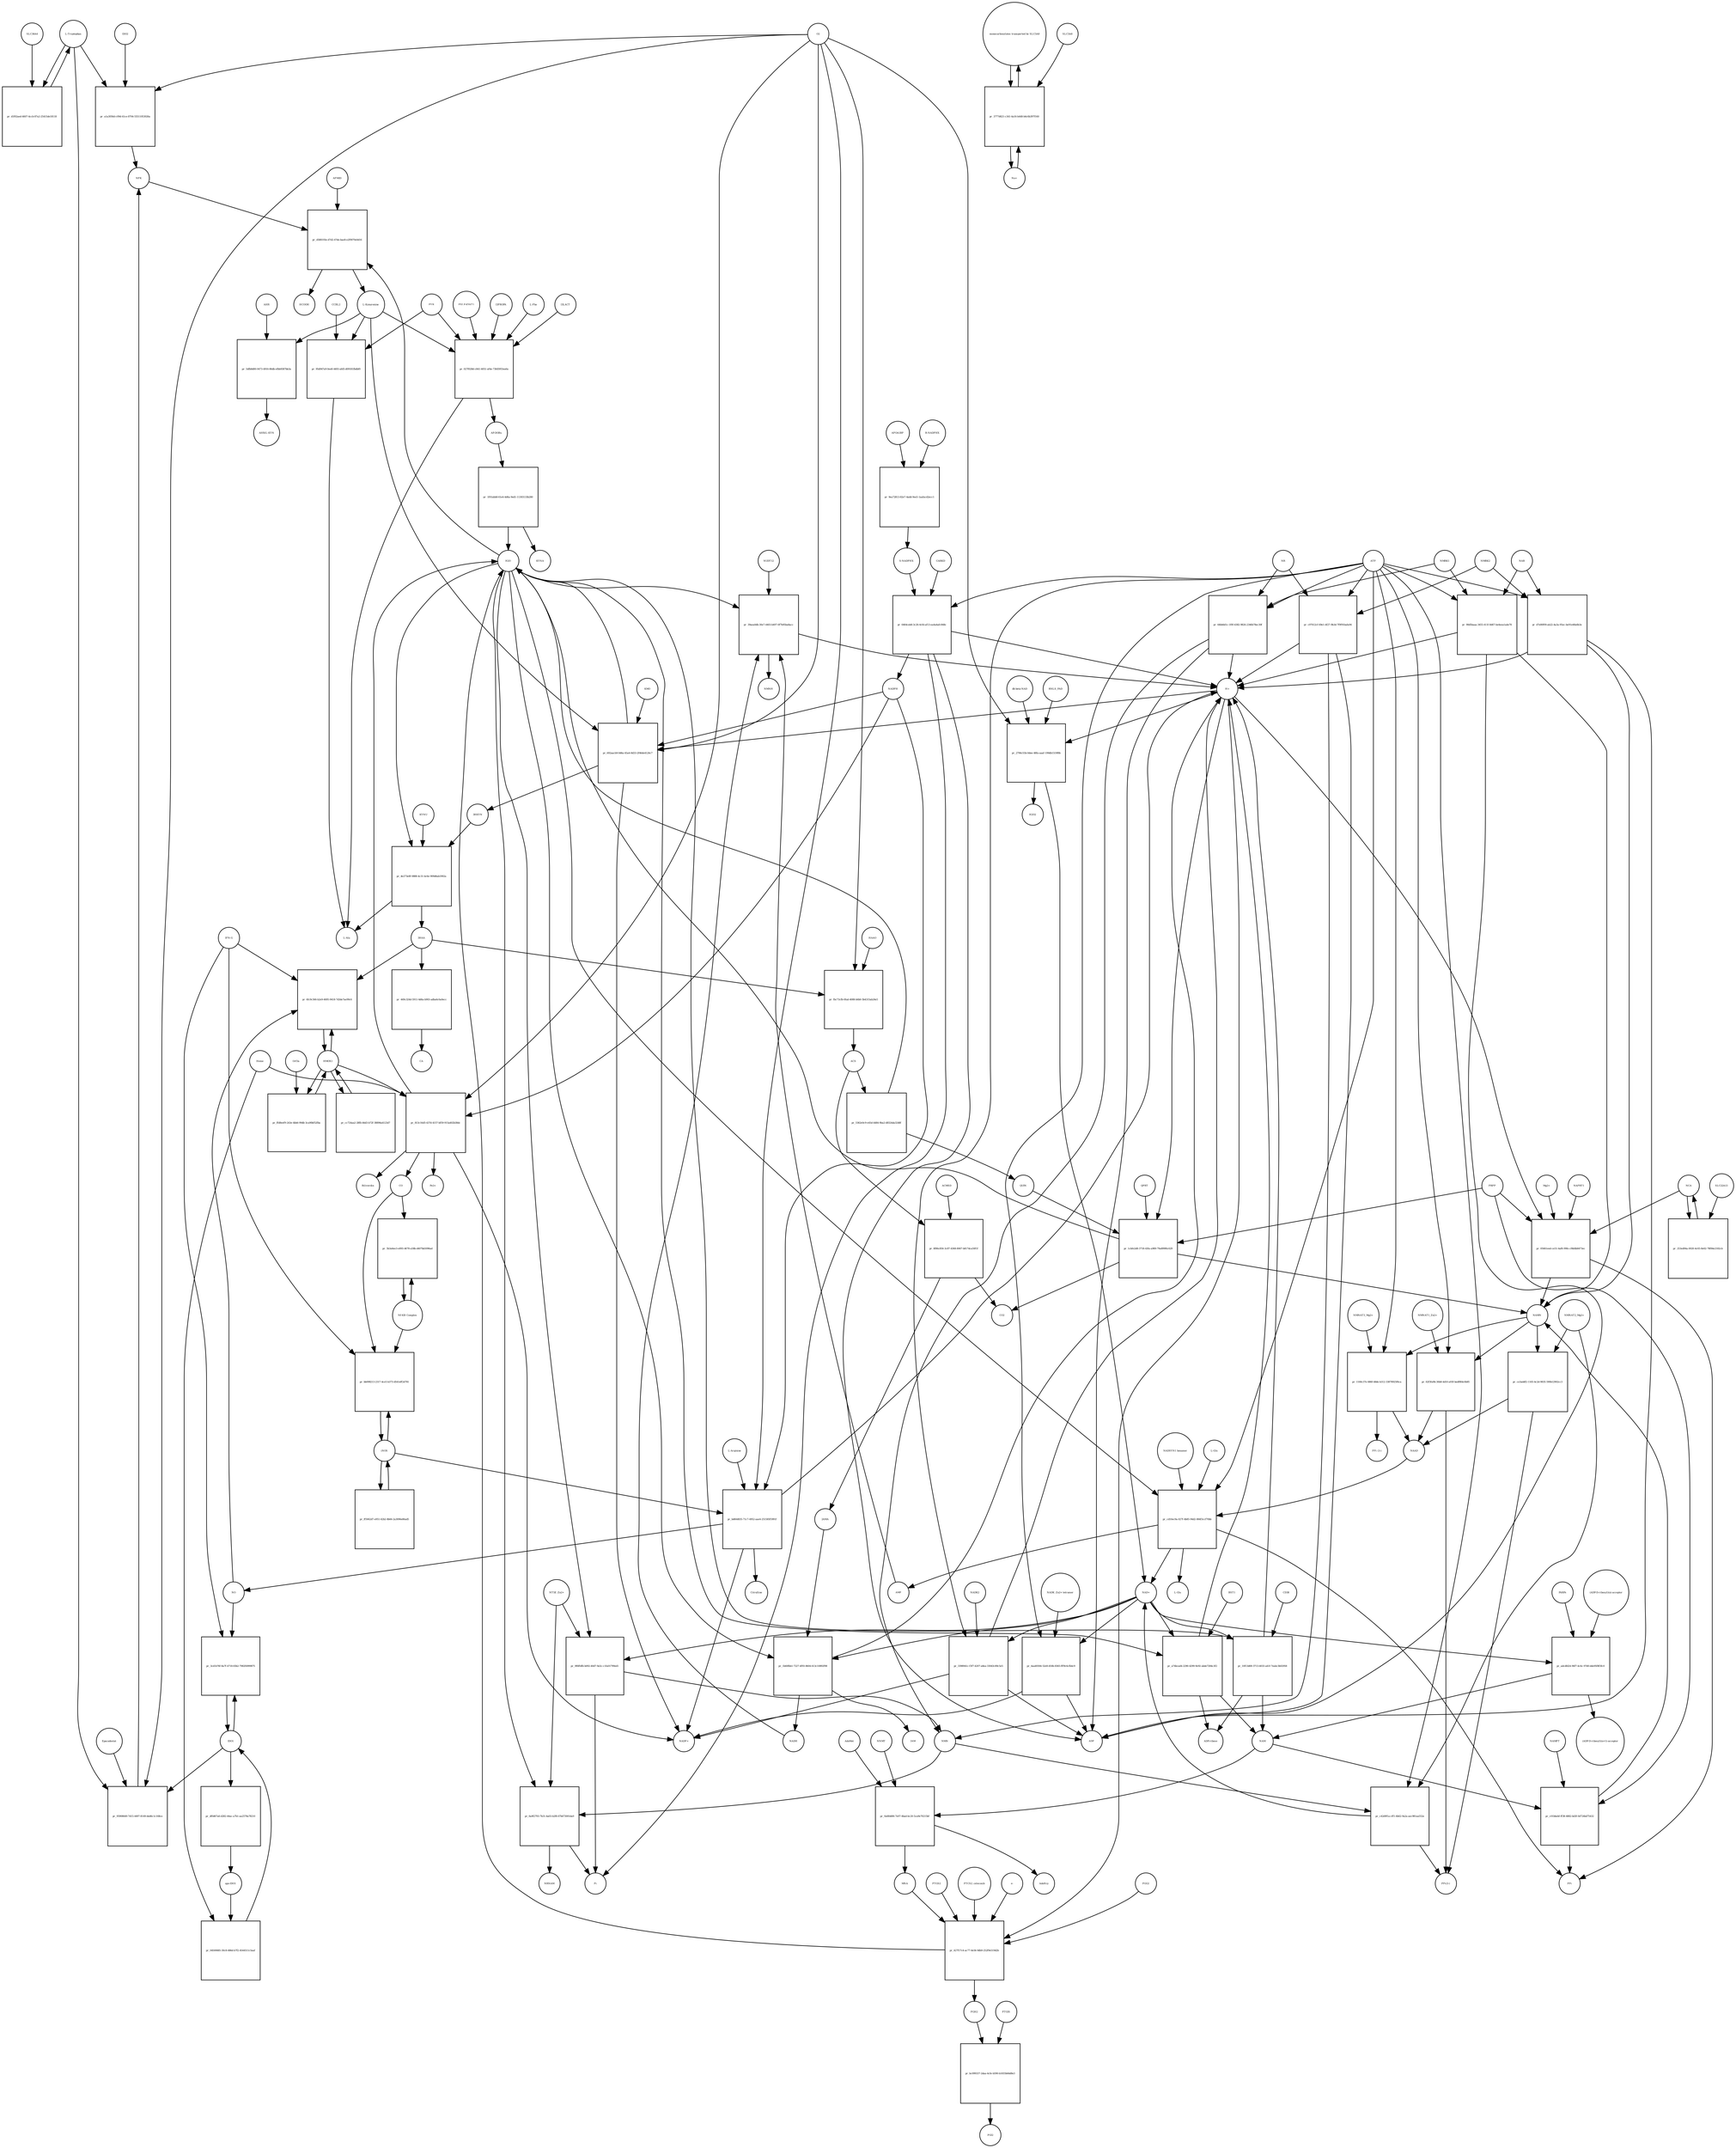 strict digraph  {
"L-Tryptophan" [annotation="urn_miriam_obo.chebi_CHEBI%3A57912", bipartite=0, cls="simple chemical", fontsize=4, label="L-Tryptophan", shape=circle];
"pr_d1f02aed-4607-4ccb-87a2-25415de18118" [annotation="", bipartite=1, cls=process, fontsize=4, label="pr_d1f02aed-4607-4ccb-87a2-25415de18118", shape=square];
SLC36A4 [annotation=urn_miriam_uniprot_Q6YBV0, bipartite=0, cls=macromolecule, fontsize=4, label=SLC36A4, shape=circle];
"pr_a1a3056d-c09d-41ce-8704-55511053026a" [annotation="", bipartite=1, cls=process, fontsize=4, label="pr_a1a3056d-c09d-41ce-8704-55511053026a", shape=square];
NFK [annotation="urn_miriam_obo.chebi_CHEBI%3A18377", bipartite=0, cls="simple chemical", fontsize=4, label=NFK, shape=circle];
IDO2 [annotation=urn_miriam_uniprot_Q6ZQW0, bipartite=0, cls=macromolecule, fontsize=4, label=IDO2, shape=circle];
O2 [annotation="urn_miriam_obo.chebi_CHEBI%3A15379", bipartite=0, cls="simple chemical", fontsize=4, label=O2, shape=circle];
"pr_95908649-7d15-4497-8149-ded6c1c168ce" [annotation="", bipartite=1, cls=process, fontsize=4, label="pr_95908649-7d15-4497-8149-ded6c1c168ce", shape=square];
IDO1 [annotation=urn_miriam_uniprot_P14902, bipartite=0, cls=complex, fontsize=4, label=IDO1, shape=circle];
Epacadostat [annotation="", bipartite=0, cls="simple chemical", fontsize=4, label=Epacadostat, shape=circle];
"pr_d588193e-d7d2-47de-bae8-e2f9070e0d16" [annotation="", bipartite=1, cls=process, fontsize=4, label="pr_d588193e-d7d2-47de-bae8-e2f9070e0d16", shape=square];
"L-Kynurenine" [annotation="urn_miriam_obo.chebi_CHEBI%3A16946", bipartite=0, cls="simple chemical", fontsize=4, label="L-Kynurenine", shape=circle];
AFMID [annotation=urn_miriam_uniprot_Q63HM1, bipartite=0, cls=macromolecule, fontsize=4, label=AFMID, shape=circle];
H2O [annotation="urn_miriam_obo.chebi_CHEBI%3A15377", bipartite=0, cls="simple chemical", fontsize=4, label=H2O, shape=circle];
HCOOH [annotation="urn_miriam_obo.chebi_CHEBI%3A30751", bipartite=0, cls="simple chemical", fontsize=4, label=HCOOH, shape=circle];
"pr_027f028d-c841-4051-af4e-73fd5955ea6a" [annotation="", bipartite=1, cls=process, fontsize=4, label="pr_027f028d-c841-4051-af4e-73fd5955ea6a", shape=square];
"AP-DOBu" [annotation="urn_miriam_obo.chebi_CHEBI%3A17442", bipartite=0, cls="simple chemical", fontsize=4, label="AP-DOBu", shape=circle];
"PXLP-KYAT1" [annotation="urn_miriam_uniprot_Q16773|urn_miriam_obo.chebi_CHEBI%3A18405", bipartite=0, cls="complex multimer", fontsize=4, label="PXLP-KYAT1", shape=circle];
I3PROPA [annotation="urn_miriam_obo.chebi_CHEBI%3A43580", bipartite=0, cls=macromolecule, fontsize=4, label=I3PROPA, shape=circle];
"L-Phe" [annotation="urn_miriam_obo.chebi_CHEBI%3A58095", bipartite=0, cls="simple chemical", fontsize=4, label="L-Phe", shape=circle];
I3LACT [annotation="urn_miriam_obo.chebi_CHEBI%3A55528", bipartite=0, cls=macromolecule, fontsize=4, label=I3LACT, shape=circle];
PYR [annotation="urn_miriam_obo.chebi_CHEBI%3A15361", bipartite=0, cls="simple chemical", fontsize=4, label=PYR, shape=circle];
"L-Ala" [annotation="urn_miriam_obo.chebi_CHEBI%3A57972", bipartite=0, cls="simple chemical", fontsize=4, label="L-Ala", shape=circle];
"pr_95d947a9-0ee8-4493-afd5-d09181fbdbf0" [annotation="", bipartite=1, cls=process, fontsize=4, label="pr_95d947a9-0ee8-4493-afd5-d09181fbdbf0", shape=square];
CCBL2 [annotation=urn_miriam_uniprot_Q6YP21, bipartite=0, cls="macromolecule multimer", fontsize=4, label=CCBL2, shape=circle];
"pr_1f01abb8-61e4-4d6a-9ed1-11303133b280" [annotation="", bipartite=1, cls=process, fontsize=4, label="pr_1f01abb8-61e4-4d6a-9ed1-11303133b280", shape=square];
KYNA [annotation="urn_miriam_obo.chebi_CHEBI%3A18344", bipartite=0, cls="simple chemical", fontsize=4, label=KYNA, shape=circle];
"pr_692aacb9-0d6a-45a4-8d33-2f46de4126c7" [annotation="", bipartite=1, cls=process, fontsize=4, label="pr_692aacb9-0d6a-45a4-8d33-2f46de4126c7", shape=square];
"3HKYN" [annotation="urn_miriam_obo.chebi_CHEBI%3A17380", bipartite=0, cls="simple chemical", fontsize=4, label="3HKYN", shape=circle];
KMO [annotation=urn_miriam_uniprot_O15229, bipartite=0, cls=macromolecule, fontsize=4, label=KMO, shape=circle];
NADPH [annotation="urn_miriam_obo.chebi_CHEBI%3A16474", bipartite=0, cls="simple chemical", fontsize=4, label=NADPH, shape=circle];
"H+" [annotation="urn_miriam_obo.chebi_CHEBI%3A15378", bipartite=0, cls="simple chemical", fontsize=4, label="H+", shape=circle];
"NADP+" [annotation="urn_miriam_obo.chebi_CHEBI%3A18009", bipartite=0, cls="simple chemical", fontsize=4, label="NADP+", shape=circle];
"pr_4e273e8f-0888-4c31-bc6e-909d6ab1902a" [annotation="", bipartite=1, cls=process, fontsize=4, label="pr_4e273e8f-0888-4c31-bc6e-909d6ab1902a", shape=square];
"3HAA" [annotation="urn_miriam_obo.chebi_CHEBI%3A15793", bipartite=0, cls="simple chemical", fontsize=4, label="3HAA", shape=circle];
KYNU [annotation=urn_miriam_uniprot_Q16719, bipartite=0, cls="macromolecule multimer", fontsize=4, label=KYNU, shape=circle];
"pr_fbc73cfb-0fad-4088-b6b0-5b4315ab24e5" [annotation="", bipartite=1, cls=process, fontsize=4, label="pr_fbc73cfb-0fad-4088-b6b0-5b4315ab24e5", shape=square];
ACS [annotation="urn_miriam_obo.chebi_CHEBI%3A29044", bipartite=0, cls="simple chemical", fontsize=4, label=ACS, shape=circle];
HAAO [annotation=urn_miriam_uniprot_P46952, bipartite=0, cls=macromolecule, fontsize=4, label=HAAO, shape=circle];
"pr_8f86c856-3c87-4368-8067-b817dca50f1f" [annotation="", bipartite=1, cls=process, fontsize=4, label="pr_8f86c856-3c87-4368-8067-b817dca50f1f", shape=square];
"2AMA" [annotation="urn_miriam_obo.chebi_CHEBI%3A15745", bipartite=0, cls="simple chemical", fontsize=4, label="2AMA", shape=circle];
ACMSD [annotation=urn_miriam_uniprot_Q8TDX5, bipartite=0, cls="macromolecule multimer", fontsize=4, label=ACMSD, shape=circle];
CO2 [annotation="urn_miriam_obo.chebi_CHEBI%3A16526", bipartite=0, cls="simple chemical", fontsize=4, label=CO2, shape=circle];
"pr_1b60fbb1-7227-4f93-8604-613c10892f98" [annotation="", bipartite=1, cls=process, fontsize=4, label="pr_1b60fbb1-7227-4f93-8604-613c10892f98", shape=square];
"2AM" [annotation="urn_miriam_obo.chebi_CHEBI%3A16886", bipartite=0, cls="simple chemical", fontsize=4, label="2AM", shape=circle];
"NAD+" [annotation="urn_miriam_obo.chebi_CHEBI%3A57540", bipartite=0, cls="simple chemical", fontsize=4, label="NAD+", shape=circle];
NADH [annotation="urn_miriam_obo.chebi_CHEBI%3A57945", bipartite=0, cls="simple chemical", fontsize=4, label=NADH, shape=circle];
"pr_5362e0c9-e45d-4484-9ba2-d8324da3248f" [annotation="", bipartite=1, cls=process, fontsize=4, label="pr_5362e0c9-e45d-4484-9ba2-d8324da3248f", shape=square];
QUIN [annotation="urn_miriam_obo.chebi_CHEBI%3A16675", bipartite=0, cls="simple chemical", fontsize=4, label=QUIN, shape=circle];
"pr_5dfb8d00-0473-4916-86db-efbb9387bb3a" [annotation="", bipartite=1, cls=process, fontsize=4, label="pr_5dfb8d00-0473-4916-86db-efbb9387bb3a", shape=square];
AHR [annotation=urn_miriam_uniprot_P35869, bipartite=0, cls=macromolecule, fontsize=4, label=AHR, shape=circle];
"AHR/L-KYN" [annotation="", bipartite=0, cls=complex, fontsize=4, label="AHR/L-KYN", shape=circle];
"pr_3cd1b76f-8a7f-4718-83b2-7982f4999875" [annotation="", bipartite=1, cls=process, fontsize=4, label="pr_3cd1b76f-8a7f-4718-83b2-7982f4999875", shape=square];
NO [annotation="urn_miriam_obo.chebi_CHEBI%3A16480", bipartite=0, cls="simple chemical", fontsize=4, label=NO, shape=circle];
"IFN-G" [annotation=urn_miriam_uniprot_Q14609, bipartite=0, cls=macromolecule, fontsize=4, label="IFN-G", shape=circle];
iNOS [annotation=urn_miriam_uniprot_P35228, bipartite=0, cls=macromolecule, fontsize=4, label=iNOS, shape=circle];
"pr_bb098213-2317-4ce5-b373-d541eff2d781" [annotation="", bipartite=1, cls=process, fontsize=4, label="pr_bb098213-2317-4ce5-b373-d541eff2d781", shape=square];
"Nf-KB Complex" [annotation="urn_miriam_uniprot_P19838|urn_miriam_uniprot_Q04206|urn_miriam_uniprot_Q00653", bipartite=0, cls=complex, fontsize=4, label="Nf-KB Complex", shape=circle];
CO [annotation="urn_miriam_obo.chebi_CHEBI%3A17245", bipartite=0, cls="simple chemical", fontsize=4, label=CO, shape=circle];
"L-Arginine" [annotation="urn_miriam_obo.chebi_CHEBI%3A16467", bipartite=0, cls="simple chemical", fontsize=4, label="L-Arginine", shape=circle];
"pr_bd60d835-71c7-4952-aae4-251585f5991f" [annotation="", bipartite=1, cls=process, fontsize=4, label="pr_bd60d835-71c7-4952-aae4-251585f5991f", shape=square];
Citrulline [annotation="urn_miriam_obo.chebi_CHEBI%3A16349", bipartite=0, cls="simple chemical", fontsize=4, label=Citrulline, shape=circle];
"pr_ff5062d7-e951-42b2-8b66-2a3096e86ad5" [annotation="", bipartite=1, cls=process, fontsize=4, label="pr_ff5062d7-e951-42b2-8b66-2a3096e86ad5", shape=square];
"pr_df0d67a6-d282-44ac-a7b1-aa2578a78210" [annotation="", bipartite=1, cls=process, fontsize=4, label="pr_df0d67a6-d282-44ac-a7b1-aa2578a78210", shape=square];
"apo-IDO1" [annotation=urn_miriam_uniprot_P14902, bipartite=0, cls=macromolecule, fontsize=4, label="apo-IDO1", shape=circle];
"R-NADPHX" [annotation="urn_miriam_obo.chebi_CHEBI%3A64085", bipartite=0, cls="simple chemical", fontsize=4, label="R-NADPHX", shape=circle];
"pr_9ea72813-82e7-4add-9ee5-1aafacd2ecc1" [annotation="", bipartite=1, cls=process, fontsize=4, label="pr_9ea72813-82e7-4add-9ee5-1aafacd2ecc1", shape=square];
"S-NADPHX" [annotation="urn_miriam_obo.chebi_CHEBI%3A64084", bipartite=0, cls="simple chemical", fontsize=4, label="S-NADPHX", shape=circle];
APOA1BP [annotation=urn_miriam_uniprot_O95544, bipartite=0, cls="macromolecule multimer", fontsize=4, label=APOA1BP, shape=circle];
"pr_6464ceb8-3c26-4cfd-af13-ea4a4afc848c" [annotation="", bipartite=1, cls=process, fontsize=4, label="pr_6464ceb8-3c26-4cfd-af13-ea4a4afc848c", shape=square];
CARKD [annotation=urn_miriam_uniprot_Q8IW45, bipartite=0, cls=macromolecule, fontsize=4, label=CARKD, shape=circle];
ATP [annotation="urn_miriam_obo.chebi_CHEBI%3A30616", bipartite=0, cls="simple chemical", fontsize=4, label=ATP, shape=circle];
ADP [annotation="urn_miriam_obo.chebi_CHEBI%3A456216", bipartite=0, cls="simple chemical", fontsize=4, label=ADP, shape=circle];
Pi [annotation="urn_miriam_obo.chebi_CHEBI%3A18367", bipartite=0, cls="simple chemical", fontsize=4, label=Pi, shape=circle];
"pr_3398941c-f3f7-4207-a8ea-33043c89c5e5" [annotation="", bipartite=1, cls=process, fontsize=4, label="pr_3398941c-f3f7-4207-a8ea-33043c89c5e5", shape=square];
NADK2 [annotation=urn_miriam_uniprot_Q4G0N4, bipartite=0, cls="macromolecule multimer", fontsize=4, label=NADK2, shape=circle];
NAMN [annotation="urn_miriam_obo.chebi_CHEBI%3A15763", bipartite=0, cls="simple chemical", fontsize=4, label=NAMN, shape=circle];
"pr_1160c37e-686f-48de-b312-33878925f6ca" [annotation="", bipartite=1, cls=process, fontsize=4, label="pr_1160c37e-686f-48de-b312-33878925f6ca", shape=square];
NAAD [annotation="urn_miriam_obo.chebi_CHEBI%3A18304", bipartite=0, cls="simple chemical", fontsize=4, label=NAAD, shape=circle];
"NMNAT3_Mg2+" [annotation="urn_miriam_uniprot_Q96T66|urn_miriam_obo.chebi_CHEBI%3A18420", bipartite=0, cls="complex multimer", fontsize=4, label="NMNAT3_Mg2+", shape=circle];
"PPi (3-)" [annotation="urn_miriam_obo.chebi_CHEBI%3A33019", bipartite=0, cls="simple chemical", fontsize=4, label="PPi (3-)", shape=circle];
"pr_ce3addf2-1165-4c2d-9835-590b12902cc3" [annotation="", bipartite=1, cls=process, fontsize=4, label="pr_ce3addf2-1165-4c2d-9835-590b12902cc3", shape=square];
"NMNAT2_Mg2+" [annotation="urn_miriam_uniprot_Q9BZQ4|urn_miriam_obo.chebi_CHEBI%3A18420", bipartite=0, cls=complex, fontsize=4, label="NMNAT2_Mg2+", shape=circle];
"PPi(3-)" [annotation="urn_miriam_obo.chebi_CHEBI%3A33019", bipartite=0, cls="simple chemical", fontsize=4, label="PPi(3-)", shape=circle];
NAR [annotation="urn_miriam_obo.chebi_CHEBI%3A58527", bipartite=0, cls="simple chemical", fontsize=4, label=NAR, shape=circle];
"pr_98d5baaa-3455-411f-8d67-be4eea1ade78" [annotation="", bipartite=1, cls=process, fontsize=4, label="pr_98d5baaa-3455-411f-8d67-be4eea1ade78", shape=square];
NMRK1 [annotation=urn_miriam_uniprot_Q9NWW6, bipartite=0, cls=macromolecule, fontsize=4, label=NMRK1, shape=circle];
"pr_d7e80f09-ab22-4a3a-95ec-be91e48a6b3e" [annotation="", bipartite=1, cls=process, fontsize=4, label="pr_d7e80f09-ab22-4a3a-95ec-be91e48a6b3e", shape=square];
NMRK2 [annotation=urn_miriam_uniprot_Q9NPI5, bipartite=0, cls=macromolecule, fontsize=4, label=NMRK2, shape=circle];
"pr_cd10ec9a-027f-4b85-94d2-084f3ccf70bb" [annotation="", bipartite=1, cls=process, fontsize=4, label="pr_cd10ec9a-027f-4b85-94d2-084f3ccf70bb", shape=square];
"NADSYN1 hexamer" [annotation=urn_miriam_uniprot_Q6IA69, bipartite=0, cls="macromolecule multimer", fontsize=4, label="NADSYN1 hexamer", shape=circle];
"L-Gln" [annotation="urn_miriam_obo.chebi_CHEBI%3A58359", bipartite=0, cls="simple chemical", fontsize=4, label="L-Gln", shape=circle];
"L-Glu" [annotation="urn_miriam_obo.chebi_CHEBI%3A29985", bipartite=0, cls="simple chemical", fontsize=4, label="L-Glu", shape=circle];
AMP [annotation="urn_miriam_obo.chebi_CHEBI%3A16027", bipartite=0, cls="simple chemical", fontsize=4, label=AMP, shape=circle];
PPi [annotation="urn_miriam_obo.chebi_CHEBI%3A29888", bipartite=0, cls="simple chemical", fontsize=4, label=PPi, shape=circle];
NMN [annotation="urn_miriam_obo.chebi_CHEBI%3A14649", bipartite=0, cls="simple chemical", fontsize=4, label=NMN, shape=circle];
"pr_c42d9f1a-cff1-4b62-9a2a-aec981aa552e" [annotation="", bipartite=1, cls=process, fontsize=4, label="pr_c42d9f1a-cff1-4b62-9a2a-aec981aa552e", shape=square];
NR [annotation="urn_miriam_obo.chebi_CHEBI%3A15927", bipartite=0, cls="simple chemical", fontsize=4, label=NR, shape=circle];
"pr_64bb6d1c-1f0f-4382-9826-2346b78ec30f" [annotation="", bipartite=1, cls=process, fontsize=4, label="pr_64bb6d1c-1f0f-4382-9826-2346b78ec30f", shape=square];
"pr_c97612cf-69e1-4f27-9b3d-7f9f91bafa94" [annotation="", bipartite=1, cls=process, fontsize=4, label="pr_c97612cf-69e1-4f27-9b3d-7f9f91bafa94", shape=square];
NCA [annotation="urn_miriam_obo.chebi_CHEBI%3A32544", bipartite=0, cls="simple chemical", fontsize=4, label=NCA, shape=circle];
"pr_05661eed-ce51-4af6-99fe-c9bfdb8473ec" [annotation="", bipartite=1, cls=process, fontsize=4, label="pr_05661eed-ce51-4af6-99fe-c9bfdb8473ec", shape=square];
NAPRT1 [annotation=urn_miriam_uniprot_Q6XQN6, bipartite=0, cls="macromolecule multimer", fontsize=4, label=NAPRT1, shape=circle];
"Mg2+" [annotation="urn_miriam_obo.chebi_CHEBI%3A18420", bipartite=0, cls="simple chemical", fontsize=4, label="Mg2+", shape=circle];
PRPP [annotation="urn_miriam_obo.chebi_CHEBI%3A17111", bipartite=0, cls="simple chemical", fontsize=4, label=PRPP, shape=circle];
"pr_adcdfd24-96f7-4c6c-97d0-dde95f8f3fc0" [annotation="", bipartite=1, cls=process, fontsize=4, label="pr_adcdfd24-96f7-4c6c-97d0-dde95f8f3fc0", shape=square];
NAM [annotation="urn_miriam_obo.chebi_CHEBI%3A17154", bipartite=0, cls="simple chemical", fontsize=4, label=NAM, shape=circle];
PARPs [annotation="urn_miriam_uniprot_Q8N5Y8|urn_miriam_uniprot_Q53GL7|urn_miriam_uniprot_Q8IXQ6", bipartite=0, cls=macromolecule, fontsize=4, label=PARPs, shape=circle];
"(ADP-D-ribosyl)(n)-acceptor" [annotation="urn_miriam_obo.chebi_CHEBI%3A133202", bipartite=0, cls="simple chemical", fontsize=4, label="(ADP-D-ribosyl)(n)-acceptor", shape=circle];
"(ADP-D-ribosyl)(n+1)-acceptor" [annotation="urn_miriam_obo.chebi_CHEBI%3A133203", bipartite=0, cls="simple chemical", fontsize=4, label="(ADP-D-ribosyl)(n+1)-acceptor", shape=circle];
"pr_c01bbebf-ff38-4882-bd3f-0d724bd75432" [annotation="", bipartite=1, cls=process, fontsize=4, label="pr_c01bbebf-ff38-4882-bd3f-0d724bd75432", shape=square];
NAMPT [annotation=urn_miriam_uniprot_P43490, bipartite=0, cls=macromolecule, fontsize=4, label=NAMPT, shape=circle];
"pr_0a6fdd06-7e07-4bad-bc20-5ca9e70215bf" [annotation="", bipartite=1, cls=process, fontsize=4, label="pr_0a6fdd06-7e07-4bad-bc20-5ca9e70215bf", shape=square];
MNA [annotation="urn_miriam_obo.chebi_CHEBI%3A16797", bipartite=0, cls="simple chemical", fontsize=4, label=MNA, shape=circle];
NNMT [annotation=urn_miriam_uniprot_P40261, bipartite=0, cls=macromolecule, fontsize=4, label=NNMT, shape=circle];
AdoMet [annotation="urn_miriam_obo.chebi_CHEBI%3A15414", bipartite=0, cls="simple chemical", fontsize=4, label=AdoMet, shape=circle];
AdoHcy [annotation="urn_miriam_obo.chebi_CHEBI%3A16680", bipartite=0, cls="simple chemical", fontsize=4, label=AdoHcy, shape=circle];
"pr_1cbfe2d8-3718-43fa-a989-79a899f6c629" [annotation="", bipartite=1, cls=process, fontsize=4, label="pr_1cbfe2d8-3718-43fa-a989-79a899f6c629", shape=square];
QPRT [annotation=urn_miriam_uniprot_Q15274, bipartite=0, cls=macromolecule, fontsize=4, label=QPRT, shape=circle];
"pr_4aa49304-52e8-450b-8365-fff9c6cfb4c9" [annotation="", bipartite=1, cls=process, fontsize=4, label="pr_4aa49304-52e8-450b-8365-fff9c6cfb4c9", shape=square];
"NADK_Zn2+ tetramer" [annotation="urn_miriam_uniprot_O95544|urn_miriam_obo.chebi_CHEBI%3A29105", bipartite=0, cls="complex multimer", fontsize=4, label="NADK_Zn2+ tetramer", shape=circle];
"pr_a74bcad4-2290-4299-9e92-abde7284c3f2" [annotation="", bipartite=1, cls=process, fontsize=4, label="pr_a74bcad4-2290-4299-9e92-abde7284c3f2", shape=square];
"ADP-ribose" [annotation="urn_miriam_obo.chebi_CHEBI%3A57967", bipartite=0, cls="simple chemical", fontsize=4, label="ADP-ribose", shape=circle];
BST1 [annotation=urn_miriam_uniprot_Q10588, bipartite=0, cls="macromolecule multimer", fontsize=4, label=BST1, shape=circle];
"pr_10f13d69-3713-4033-a41f-7eabc3b02958" [annotation="", bipartite=1, cls=process, fontsize=4, label="pr_10f13d69-3713-4033-a41f-7eabc3b02958", shape=square];
CD38 [annotation=urn_miriam_uniprot_P28907, bipartite=0, cls=macromolecule, fontsize=4, label=CD38, shape=circle];
"dh-beta-NAD" [annotation="urn_miriam_obo.chebi_CHEBI%3A90171|urn_miriam_obo.chebi_CHEBI%3A90174", bipartite=0, cls="simple chemical", fontsize=4, label="dh-beta-NAD", shape=circle];
"pr_2796c55b-0dee-48fa-aaaf-199db1519f8b" [annotation="", bipartite=1, cls=process, fontsize=4, label="pr_2796c55b-0dee-48fa-aaaf-199db1519f8b", shape=square];
H2O2 [annotation="urn_miriam_obo.chebi_CHEBI%3A16240", bipartite=0, cls="simple chemical", fontsize=4, label=H2O2, shape=circle];
RNLS_FAD [annotation="urn_miriam_uniprot_Q5VYX0|urn_miriam_obo.chebi_CHEBI%3A16238", bipartite=0, cls=complex, fontsize=4, label=RNLS_FAD, shape=circle];
"pr_9f6ffdfb-b092-40d7-9a5c-c1fa01799ed1" [annotation="", bipartite=1, cls=process, fontsize=4, label="pr_9f6ffdfb-b092-40d7-9a5c-c1fa01799ed1", shape=square];
"NT5E_Zn2+" [annotation="urn_miriam_uniprot_P21589|urn_miriam_obo.chebi_CHEBI%3A29105", bipartite=0, cls="complex multimer", fontsize=4, label="NT5E_Zn2+", shape=circle];
"pr_6a9f2793-7b31-4a03-b2f8-67b673001da9" [annotation="", bipartite=1, cls=process, fontsize=4, label="pr_6a9f2793-7b31-4a03-b2f8-67b673001da9", shape=square];
NRNAM [annotation="urn_miriam_obo.chebi_CHEBI%3A15927", bipartite=0, cls="simple chemical", fontsize=4, label=NRNAM, shape=circle];
"pr_253ed94a-0020-4c65-8e62-78f84e2182cb" [annotation="", bipartite=1, cls=process, fontsize=4, label="pr_253ed94a-0020-4c65-8e62-78f84e2182cb", shape=square];
SLC22A13 [annotation=urn_miriam_uniprot_Q9Y226, bipartite=0, cls=macromolecule, fontsize=4, label=SLC22A13, shape=circle];
"pr_39aea0db-30e7-4403-b497-0f7b95ba8acc" [annotation="", bipartite=1, cls=process, fontsize=4, label="pr_39aea0db-30e7-4403-b497-0f7b95ba8acc", shape=square];
NMNH [annotation="urn_miriam_obo.chebi_CHEBI%3A74452", bipartite=0, cls="simple chemical", fontsize=4, label=NMNH, shape=circle];
NUDT12 [annotation=urn_miriam_uniprot_Q9BQG2, bipartite=0, cls=macromolecule, fontsize=4, label=NUDT12, shape=circle];
"pr_62f3fa9b-36b8-4d10-a93f-bedf8fdc6b85" [annotation="", bipartite=1, cls=process, fontsize=4, label="pr_62f3fa9b-36b8-4d10-a93f-bedf8fdc6b85", shape=square];
"NMNAT1_Zn2+" [annotation="urn_miriam_uniprot_Q9HAN9|urn_miriam_obo.chebi_CHEBI%3A29105", bipartite=0, cls="complex multimer", fontsize=4, label="NMNAT1_Zn2+", shape=circle];
PGG2 [annotation="urn_miriam_obo.chebi_CHEBI%3A27647", bipartite=0, cls="simple chemical", fontsize=4, label=PGG2, shape=circle];
"pr_427f17c4-ac77-4e56-9db9-252f9e519d2b" [annotation="", bipartite=1, cls=process, fontsize=4, label="pr_427f17c4-ac77-4e56-9db9-252f9e519d2b", shape=square];
PGH2 [annotation="urn_miriam_obo.chebi_CHEBI%3A15554", bipartite=0, cls="simple chemical", fontsize=4, label=PGH2, shape=circle];
PTGS2 [annotation=urn_miriam_uniprot_P35354, bipartite=0, cls="macromolecule multimer", fontsize=4, label=PTGS2, shape=circle];
PTCS2_celecoxib [annotation="urn_miriam_uniprot_P35354|urn_miriam_obo.chebi_CHEBI%3A41423", bipartite=0, cls=complex, fontsize=4, label=PTCS2_celecoxib, shape=circle];
"e-" [annotation="urn_miriam_obo.chebi_CHEBI%3A10545", bipartite=0, cls="simple chemical", fontsize=4, label="e-", shape=circle];
"pr_bc099337-2daa-4cfe-b590-b1655b64d8e3" [annotation="", bipartite=1, cls=process, fontsize=4, label="pr_bc099337-2daa-4cfe-b590-b1655b64d8e3", shape=square];
PGI2 [annotation="urn_miriam_obo.chebi_CHEBI%3A15552", bipartite=0, cls="simple chemical", fontsize=4, label=PGI2, shape=circle];
PTGIS [annotation=urn_miriam_uniprot_Q16647, bipartite=0, cls=macromolecule, fontsize=4, label=PTGIS, shape=circle];
"monocarboxylates transported by SLC5A8" [annotation="", bipartite=0, cls="simple chemical", fontsize=4, label="monocarboxylates transported by SLC5A8", shape=circle];
"pr_3777d621-c341-4a16-b448-b6c6b397f160" [annotation="", bipartite=1, cls=process, fontsize=4, label="pr_3777d621-c341-4a16-b448-b6c6b397f160", shape=square];
SLC5A8 [annotation=urn_miriam_uniprot_Q8N695, bipartite=0, cls=macromolecule, fontsize=4, label=SLC5A8, shape=circle];
"Na+" [annotation="urn_miriam_obo.chebi_CHEBI%3A29101", bipartite=0, cls="simple chemical", fontsize=4, label="Na+", shape=circle];
HMOX1 [annotation="", bipartite=0, cls=macromolecule, fontsize=4, label=HMOX1, shape=circle];
"pr_6fc9c566-b2e9-4695-9418-7d3de7ae99c6" [annotation="", bipartite=1, cls=process, fontsize=4, label="pr_6fc9c566-b2e9-4695-9418-7d3de7ae99c6", shape=square];
"pr_cc724aa2-28fb-46d3-b72f-38896a4123d7" [annotation="", bipartite=1, cls=process, fontsize=4, label="pr_cc724aa2-28fb-46d3-b72f-38896a4123d7", shape=square];
Heme [annotation="urn_miriam_obo.chebi_CHEBI%3A30413", bipartite=0, cls="simple chemical", fontsize=4, label=Heme, shape=circle];
"pr_813c16d5-437d-4157-bf59-915a402b38dc" [annotation="", bipartite=1, cls=process, fontsize=4, label="pr_813c16d5-437d-4157-bf59-915a402b38dc", shape=square];
Biliverdin [annotation="urn_miriam_obo.chebi_CHEBI%3A17033", bipartite=0, cls="simple chemical", fontsize=4, label=Biliverdin, shape=circle];
"Fe2+" [annotation="urn_miriam_obo.chebi_CHEBI%3A29033", bipartite=0, cls="simple chemical", fontsize=4, label="Fe2+", shape=circle];
"pr_ffd8eef9-243e-4bb6-99db-3ca90bf52fba" [annotation="", bipartite=1, cls=process, fontsize=4, label="pr_ffd8eef9-243e-4bb6-99db-3ca90bf52fba", shape=square];
Orf3a [annotation="urn_miriam_ncbiprotein_BCD58754|urn_miriam_uniprot_P0DTC3", bipartite=0, cls=macromolecule, fontsize=4, label=Orf3a, shape=circle];
"pr_5b3a6ee3-e893-4678-a58b-d407bb5096ad" [annotation="", bipartite=1, cls=process, fontsize=4, label="pr_5b3a6ee3-e893-4678-a58b-d407bb5096ad", shape=square];
"pr_04500685-30c8-486d-b7f2-4544511c5aaf" [annotation="", bipartite=1, cls=process, fontsize=4, label="pr_04500685-30c8-486d-b7f2-4544511c5aaf", shape=square];
"pr_449c324d-5911-4d6a-b903-adba6c6a0ecc" [annotation="", bipartite=1, cls="omitted process", fontsize=4, label="pr_449c324d-5911-4d6a-b903-adba6c6a0ecc", shape=square];
CA [annotation="", bipartite=0, cls="simple chemical", fontsize=4, label=CA, shape=circle];
"L-Tryptophan" -> "pr_d1f02aed-4607-4ccb-87a2-25415de18118"  [annotation="", interaction_type=consumption];
"L-Tryptophan" -> "pr_a1a3056d-c09d-41ce-8704-55511053026a"  [annotation="", interaction_type=consumption];
"L-Tryptophan" -> "pr_95908649-7d15-4497-8149-ded6c1c168ce"  [annotation="", interaction_type=consumption];
"pr_d1f02aed-4607-4ccb-87a2-25415de18118" -> "L-Tryptophan"  [annotation="", interaction_type=production];
SLC36A4 -> "pr_d1f02aed-4607-4ccb-87a2-25415de18118"  [annotation="", interaction_type=catalysis];
"pr_a1a3056d-c09d-41ce-8704-55511053026a" -> NFK  [annotation="", interaction_type=production];
NFK -> "pr_d588193e-d7d2-47de-bae8-e2f9070e0d16"  [annotation="", interaction_type=consumption];
IDO2 -> "pr_a1a3056d-c09d-41ce-8704-55511053026a"  [annotation="", interaction_type=catalysis];
O2 -> "pr_a1a3056d-c09d-41ce-8704-55511053026a"  [annotation="", interaction_type=consumption];
O2 -> "pr_95908649-7d15-4497-8149-ded6c1c168ce"  [annotation="", interaction_type=consumption];
O2 -> "pr_692aacb9-0d6a-45a4-8d33-2f46de4126c7"  [annotation="", interaction_type=consumption];
O2 -> "pr_fbc73cfb-0fad-4088-b6b0-5b4315ab24e5"  [annotation="", interaction_type=consumption];
O2 -> "pr_bd60d835-71c7-4952-aae4-251585f5991f"  [annotation="", interaction_type=consumption];
O2 -> "pr_2796c55b-0dee-48fa-aaaf-199db1519f8b"  [annotation="", interaction_type=consumption];
O2 -> "pr_813c16d5-437d-4157-bf59-915a402b38dc"  [annotation="", interaction_type=consumption];
"pr_95908649-7d15-4497-8149-ded6c1c168ce" -> NFK  [annotation="", interaction_type=production];
IDO1 -> "pr_95908649-7d15-4497-8149-ded6c1c168ce"  [annotation="urn_miriam_pubmed_29531094|urn_miriam_pubmed_28523098|urn_miriam_pubmed_30338242|urn_miriam_pubmed_32292563", interaction_type=catalysis];
IDO1 -> "pr_3cd1b76f-8a7f-4718-83b2-7982f4999875"  [annotation="", interaction_type=consumption];
IDO1 -> "pr_df0d67a6-d282-44ac-a7b1-aa2578a78210"  [annotation="", interaction_type=consumption];
Epacadostat -> "pr_95908649-7d15-4497-8149-ded6c1c168ce"  [annotation="urn_miriam_pubmed_29531094|urn_miriam_pubmed_28523098|urn_miriam_pubmed_30338242|urn_miriam_pubmed_32292563", interaction_type=inhibition];
"pr_d588193e-d7d2-47de-bae8-e2f9070e0d16" -> "L-Kynurenine"  [annotation="", interaction_type=production];
"pr_d588193e-d7d2-47de-bae8-e2f9070e0d16" -> HCOOH  [annotation="", interaction_type=production];
"L-Kynurenine" -> "pr_027f028d-c841-4051-af4e-73fd5955ea6a"  [annotation="", interaction_type=consumption];
"L-Kynurenine" -> "pr_95d947a9-0ee8-4493-afd5-d09181fbdbf0"  [annotation="", interaction_type=consumption];
"L-Kynurenine" -> "pr_692aacb9-0d6a-45a4-8d33-2f46de4126c7"  [annotation="", interaction_type=consumption];
"L-Kynurenine" -> "pr_5dfb8d00-0473-4916-86db-efbb9387bb3a"  [annotation="", interaction_type=consumption];
AFMID -> "pr_d588193e-d7d2-47de-bae8-e2f9070e0d16"  [annotation=urn_miriam_pubmed_29531094, interaction_type=catalysis];
H2O -> "pr_d588193e-d7d2-47de-bae8-e2f9070e0d16"  [annotation="", interaction_type=consumption];
H2O -> "pr_4e273e8f-0888-4c31-bc6e-909d6ab1902a"  [annotation="", interaction_type=consumption];
H2O -> "pr_1b60fbb1-7227-4f93-8604-613c10892f98"  [annotation="", interaction_type=consumption];
H2O -> "pr_cd10ec9a-027f-4b85-94d2-084f3ccf70bb"  [annotation="", interaction_type=consumption];
H2O -> "pr_a74bcad4-2290-4299-9e92-abde7284c3f2"  [annotation="", interaction_type=consumption];
H2O -> "pr_10f13d69-3713-4033-a41f-7eabc3b02958"  [annotation="", interaction_type=consumption];
H2O -> "pr_9f6ffdfb-b092-40d7-9a5c-c1fa01799ed1"  [annotation="", interaction_type=consumption];
H2O -> "pr_6a9f2793-7b31-4a03-b2f8-67b673001da9"  [annotation="", interaction_type=consumption];
H2O -> "pr_39aea0db-30e7-4403-b497-0f7b95ba8acc"  [annotation="", interaction_type=consumption];
"pr_027f028d-c841-4051-af4e-73fd5955ea6a" -> "AP-DOBu"  [annotation="", interaction_type=production];
"pr_027f028d-c841-4051-af4e-73fd5955ea6a" -> "L-Ala"  [annotation="", interaction_type=production];
"AP-DOBu" -> "pr_1f01abb8-61e4-4d6a-9ed1-11303133b280"  [annotation="", interaction_type=consumption];
"PXLP-KYAT1" -> "pr_027f028d-c841-4051-af4e-73fd5955ea6a"  [annotation="", interaction_type=catalysis];
I3PROPA -> "pr_027f028d-c841-4051-af4e-73fd5955ea6a"  [annotation="", interaction_type=inhibition];
"L-Phe" -> "pr_027f028d-c841-4051-af4e-73fd5955ea6a"  [annotation="", interaction_type=inhibition];
I3LACT -> "pr_027f028d-c841-4051-af4e-73fd5955ea6a"  [annotation="", interaction_type=inhibition];
PYR -> "pr_027f028d-c841-4051-af4e-73fd5955ea6a"  [annotation="", interaction_type=consumption];
PYR -> "pr_95d947a9-0ee8-4493-afd5-d09181fbdbf0"  [annotation="", interaction_type=consumption];
"pr_95d947a9-0ee8-4493-afd5-d09181fbdbf0" -> "L-Ala"  [annotation="", interaction_type=production];
CCBL2 -> "pr_95d947a9-0ee8-4493-afd5-d09181fbdbf0"  [annotation="", interaction_type=catalysis];
"pr_1f01abb8-61e4-4d6a-9ed1-11303133b280" -> KYNA  [annotation="", interaction_type=production];
"pr_1f01abb8-61e4-4d6a-9ed1-11303133b280" -> H2O  [annotation="", interaction_type=production];
"pr_692aacb9-0d6a-45a4-8d33-2f46de4126c7" -> "3HKYN"  [annotation="", interaction_type=production];
"pr_692aacb9-0d6a-45a4-8d33-2f46de4126c7" -> H2O  [annotation="", interaction_type=production];
"pr_692aacb9-0d6a-45a4-8d33-2f46de4126c7" -> "NADP+"  [annotation="", interaction_type=production];
"3HKYN" -> "pr_4e273e8f-0888-4c31-bc6e-909d6ab1902a"  [annotation="", interaction_type=consumption];
KMO -> "pr_692aacb9-0d6a-45a4-8d33-2f46de4126c7"  [annotation="", interaction_type=catalysis];
NADPH -> "pr_692aacb9-0d6a-45a4-8d33-2f46de4126c7"  [annotation="", interaction_type=consumption];
NADPH -> "pr_bd60d835-71c7-4952-aae4-251585f5991f"  [annotation="", interaction_type=consumption];
NADPH -> "pr_813c16d5-437d-4157-bf59-915a402b38dc"  [annotation="", interaction_type=consumption];
"H+" -> "pr_692aacb9-0d6a-45a4-8d33-2f46de4126c7"  [annotation="", interaction_type=consumption];
"H+" -> "pr_05661eed-ce51-4af6-99fe-c9bfdb8473ec"  [annotation="", interaction_type=consumption];
"H+" -> "pr_1cbfe2d8-3718-43fa-a989-79a899f6c629"  [annotation="", interaction_type=consumption];
"H+" -> "pr_2796c55b-0dee-48fa-aaaf-199db1519f8b"  [annotation="", interaction_type=consumption];
"H+" -> "pr_427f17c4-ac77-4e56-9db9-252f9e519d2b"  [annotation="", interaction_type=consumption];
"pr_4e273e8f-0888-4c31-bc6e-909d6ab1902a" -> "3HAA"  [annotation="", interaction_type=production];
"pr_4e273e8f-0888-4c31-bc6e-909d6ab1902a" -> "L-Ala"  [annotation="", interaction_type=production];
"3HAA" -> "pr_fbc73cfb-0fad-4088-b6b0-5b4315ab24e5"  [annotation="", interaction_type=consumption];
"3HAA" -> "pr_6fc9c566-b2e9-4695-9418-7d3de7ae99c6"  [annotation="urn_miriam_pubmed_15249210|urn_miriam_pubmed_11287117|urn_miriam_pubmed_12706494", interaction_type=catalysis];
"3HAA" -> "pr_449c324d-5911-4d6a-b903-adba6c6a0ecc"  [annotation="", interaction_type=consumption];
KYNU -> "pr_4e273e8f-0888-4c31-bc6e-909d6ab1902a"  [annotation="", interaction_type=catalysis];
"pr_fbc73cfb-0fad-4088-b6b0-5b4315ab24e5" -> ACS  [annotation="", interaction_type=production];
ACS -> "pr_8f86c856-3c87-4368-8067-b817dca50f1f"  [annotation="", interaction_type=consumption];
ACS -> "pr_5362e0c9-e45d-4484-9ba2-d8324da3248f"  [annotation="", interaction_type=consumption];
HAAO -> "pr_fbc73cfb-0fad-4088-b6b0-5b4315ab24e5"  [annotation="", interaction_type=catalysis];
"pr_8f86c856-3c87-4368-8067-b817dca50f1f" -> "2AMA"  [annotation="", interaction_type=production];
"pr_8f86c856-3c87-4368-8067-b817dca50f1f" -> CO2  [annotation="", interaction_type=production];
"2AMA" -> "pr_1b60fbb1-7227-4f93-8604-613c10892f98"  [annotation="", interaction_type=consumption];
ACMSD -> "pr_8f86c856-3c87-4368-8067-b817dca50f1f"  [annotation="", interaction_type=catalysis];
"pr_1b60fbb1-7227-4f93-8604-613c10892f98" -> "2AM"  [annotation="", interaction_type=production];
"pr_1b60fbb1-7227-4f93-8604-613c10892f98" -> NADH  [annotation="", interaction_type=production];
"pr_1b60fbb1-7227-4f93-8604-613c10892f98" -> "H+"  [annotation="", interaction_type=production];
"NAD+" -> "pr_1b60fbb1-7227-4f93-8604-613c10892f98"  [annotation="", interaction_type=consumption];
"NAD+" -> "pr_3398941c-f3f7-4207-a8ea-33043c89c5e5"  [annotation="", interaction_type=consumption];
"NAD+" -> "pr_adcdfd24-96f7-4c6c-97d0-dde95f8f3fc0"  [annotation="", interaction_type=consumption];
"NAD+" -> "pr_4aa49304-52e8-450b-8365-fff9c6cfb4c9"  [annotation="", interaction_type=consumption];
"NAD+" -> "pr_a74bcad4-2290-4299-9e92-abde7284c3f2"  [annotation="", interaction_type=consumption];
"NAD+" -> "pr_10f13d69-3713-4033-a41f-7eabc3b02958"  [annotation="", interaction_type=consumption];
"NAD+" -> "pr_9f6ffdfb-b092-40d7-9a5c-c1fa01799ed1"  [annotation="", interaction_type=consumption];
NADH -> "pr_39aea0db-30e7-4403-b497-0f7b95ba8acc"  [annotation="", interaction_type=consumption];
"pr_5362e0c9-e45d-4484-9ba2-d8324da3248f" -> QUIN  [annotation="", interaction_type=production];
"pr_5362e0c9-e45d-4484-9ba2-d8324da3248f" -> H2O  [annotation="", interaction_type=production];
QUIN -> "pr_1cbfe2d8-3718-43fa-a989-79a899f6c629"  [annotation="", interaction_type=consumption];
"pr_5dfb8d00-0473-4916-86db-efbb9387bb3a" -> "AHR/L-KYN"  [annotation="", interaction_type=production];
AHR -> "pr_5dfb8d00-0473-4916-86db-efbb9387bb3a"  [annotation="", interaction_type=consumption];
"pr_3cd1b76f-8a7f-4718-83b2-7982f4999875" -> IDO1  [annotation="", interaction_type=production];
NO -> "pr_3cd1b76f-8a7f-4718-83b2-7982f4999875"  [annotation="urn_miriam_pubmed_23476103|urn_miriam_pubmed_15249210|urn_miriam_pubmed_9126284", interaction_type=inhibition];
NO -> "pr_6fc9c566-b2e9-4695-9418-7d3de7ae99c6"  [annotation="urn_miriam_pubmed_15249210|urn_miriam_pubmed_11287117|urn_miriam_pubmed_12706494", interaction_type=catalysis];
"IFN-G" -> "pr_3cd1b76f-8a7f-4718-83b2-7982f4999875"  [annotation="urn_miriam_pubmed_23476103|urn_miriam_pubmed_15249210|urn_miriam_pubmed_9126284", interaction_type=catalysis];
"IFN-G" -> "pr_bb098213-2317-4ce5-b373-d541eff2d781"  [annotation="urn_miriam_pubmed_9126284|urn_miriam_pubmed_15249210", interaction_type=catalysis];
"IFN-G" -> "pr_6fc9c566-b2e9-4695-9418-7d3de7ae99c6"  [annotation="urn_miriam_pubmed_15249210|urn_miriam_pubmed_11287117|urn_miriam_pubmed_12706494", interaction_type=catalysis];
iNOS -> "pr_bb098213-2317-4ce5-b373-d541eff2d781"  [annotation="", interaction_type=consumption];
iNOS -> "pr_bd60d835-71c7-4952-aae4-251585f5991f"  [annotation="urn_miriam_pubmed_15249210|urn_miriam_pubmed_11463332", interaction_type=catalysis];
iNOS -> "pr_ff5062d7-e951-42b2-8b66-2a3096e86ad5"  [annotation="", interaction_type=consumption];
"pr_bb098213-2317-4ce5-b373-d541eff2d781" -> iNOS  [annotation="", interaction_type=production];
"Nf-KB Complex" -> "pr_bb098213-2317-4ce5-b373-d541eff2d781"  [annotation="urn_miriam_pubmed_9126284|urn_miriam_pubmed_15249210", interaction_type=catalysis];
"Nf-KB Complex" -> "pr_5b3a6ee3-e893-4678-a58b-d407bb5096ad"  [annotation="", interaction_type=consumption];
CO -> "pr_bb098213-2317-4ce5-b373-d541eff2d781"  [annotation="urn_miriam_pubmed_9126284|urn_miriam_pubmed_15249210", interaction_type=inhibition];
CO -> "pr_5b3a6ee3-e893-4678-a58b-d407bb5096ad"  [annotation=urn_miriam_pubmed_15249210, interaction_type=inhibition];
"L-Arginine" -> "pr_bd60d835-71c7-4952-aae4-251585f5991f"  [annotation="", interaction_type=consumption];
"pr_bd60d835-71c7-4952-aae4-251585f5991f" -> Citrulline  [annotation="", interaction_type=production];
"pr_bd60d835-71c7-4952-aae4-251585f5991f" -> "NADP+"  [annotation="", interaction_type=production];
"pr_bd60d835-71c7-4952-aae4-251585f5991f" -> "H+"  [annotation="", interaction_type=production];
"pr_bd60d835-71c7-4952-aae4-251585f5991f" -> NO  [annotation="", interaction_type=production];
"pr_ff5062d7-e951-42b2-8b66-2a3096e86ad5" -> iNOS  [annotation="", interaction_type=production];
"pr_df0d67a6-d282-44ac-a7b1-aa2578a78210" -> "apo-IDO1"  [annotation="", interaction_type=production];
"apo-IDO1" -> "pr_04500685-30c8-486d-b7f2-4544511c5aaf"  [annotation="", interaction_type=consumption];
"R-NADPHX" -> "pr_9ea72813-82e7-4add-9ee5-1aafacd2ecc1"  [annotation="", interaction_type=consumption];
"pr_9ea72813-82e7-4add-9ee5-1aafacd2ecc1" -> "S-NADPHX"  [annotation="", interaction_type=production];
"S-NADPHX" -> "pr_6464ceb8-3c26-4cfd-af13-ea4a4afc848c"  [annotation="", interaction_type=consumption];
APOA1BP -> "pr_9ea72813-82e7-4add-9ee5-1aafacd2ecc1"  [annotation="", interaction_type=catalysis];
"pr_6464ceb8-3c26-4cfd-af13-ea4a4afc848c" -> NADPH  [annotation="", interaction_type=production];
"pr_6464ceb8-3c26-4cfd-af13-ea4a4afc848c" -> ADP  [annotation="", interaction_type=production];
"pr_6464ceb8-3c26-4cfd-af13-ea4a4afc848c" -> "H+"  [annotation="", interaction_type=production];
"pr_6464ceb8-3c26-4cfd-af13-ea4a4afc848c" -> Pi  [annotation="", interaction_type=production];
CARKD -> "pr_6464ceb8-3c26-4cfd-af13-ea4a4afc848c"  [annotation="", interaction_type=catalysis];
ATP -> "pr_6464ceb8-3c26-4cfd-af13-ea4a4afc848c"  [annotation="", interaction_type=consumption];
ATP -> "pr_3398941c-f3f7-4207-a8ea-33043c89c5e5"  [annotation="", interaction_type=consumption];
ATP -> "pr_1160c37e-686f-48de-b312-33878925f6ca"  [annotation="", interaction_type=consumption];
ATP -> "pr_98d5baaa-3455-411f-8d67-be4eea1ade78"  [annotation="", interaction_type=consumption];
ATP -> "pr_d7e80f09-ab22-4a3a-95ec-be91e48a6b3e"  [annotation="", interaction_type=consumption];
ATP -> "pr_cd10ec9a-027f-4b85-94d2-084f3ccf70bb"  [annotation="", interaction_type=consumption];
ATP -> "pr_c42d9f1a-cff1-4b62-9a2a-aec981aa552e"  [annotation="", interaction_type=consumption];
ATP -> "pr_64bb6d1c-1f0f-4382-9826-2346b78ec30f"  [annotation="", interaction_type=consumption];
ATP -> "pr_c97612cf-69e1-4f27-9b3d-7f9f91bafa94"  [annotation="", interaction_type=consumption];
ATP -> "pr_4aa49304-52e8-450b-8365-fff9c6cfb4c9"  [annotation="", interaction_type=consumption];
ATP -> "pr_62f3fa9b-36b8-4d10-a93f-bedf8fdc6b85"  [annotation="", interaction_type=consumption];
"pr_3398941c-f3f7-4207-a8ea-33043c89c5e5" -> "NADP+"  [annotation="", interaction_type=production];
"pr_3398941c-f3f7-4207-a8ea-33043c89c5e5" -> ADP  [annotation="", interaction_type=production];
"pr_3398941c-f3f7-4207-a8ea-33043c89c5e5" -> "H+"  [annotation="", interaction_type=production];
NADK2 -> "pr_3398941c-f3f7-4207-a8ea-33043c89c5e5"  [annotation="", interaction_type=catalysis];
NAMN -> "pr_1160c37e-686f-48de-b312-33878925f6ca"  [annotation="", interaction_type=consumption];
NAMN -> "pr_ce3addf2-1165-4c2d-9835-590b12902cc3"  [annotation="", interaction_type=consumption];
NAMN -> "pr_62f3fa9b-36b8-4d10-a93f-bedf8fdc6b85"  [annotation="", interaction_type=consumption];
"pr_1160c37e-686f-48de-b312-33878925f6ca" -> NAAD  [annotation="", interaction_type=production];
"pr_1160c37e-686f-48de-b312-33878925f6ca" -> "PPi (3-)"  [annotation="", interaction_type=production];
NAAD -> "pr_cd10ec9a-027f-4b85-94d2-084f3ccf70bb"  [annotation="", interaction_type=consumption];
"NMNAT3_Mg2+" -> "pr_1160c37e-686f-48de-b312-33878925f6ca"  [annotation="", interaction_type=catalysis];
"pr_ce3addf2-1165-4c2d-9835-590b12902cc3" -> NAAD  [annotation="", interaction_type=production];
"pr_ce3addf2-1165-4c2d-9835-590b12902cc3" -> "PPi(3-)"  [annotation="", interaction_type=production];
"NMNAT2_Mg2+" -> "pr_ce3addf2-1165-4c2d-9835-590b12902cc3"  [annotation="", interaction_type=catalysis];
"NMNAT2_Mg2+" -> "pr_c42d9f1a-cff1-4b62-9a2a-aec981aa552e"  [annotation="", interaction_type=catalysis];
NAR -> "pr_98d5baaa-3455-411f-8d67-be4eea1ade78"  [annotation="", interaction_type=consumption];
NAR -> "pr_d7e80f09-ab22-4a3a-95ec-be91e48a6b3e"  [annotation="", interaction_type=consumption];
"pr_98d5baaa-3455-411f-8d67-be4eea1ade78" -> NAMN  [annotation="", interaction_type=production];
"pr_98d5baaa-3455-411f-8d67-be4eea1ade78" -> "H+"  [annotation="", interaction_type=production];
"pr_98d5baaa-3455-411f-8d67-be4eea1ade78" -> ADP  [annotation="", interaction_type=production];
NMRK1 -> "pr_98d5baaa-3455-411f-8d67-be4eea1ade78"  [annotation="", interaction_type=catalysis];
NMRK1 -> "pr_64bb6d1c-1f0f-4382-9826-2346b78ec30f"  [annotation="", interaction_type=catalysis];
"pr_d7e80f09-ab22-4a3a-95ec-be91e48a6b3e" -> NAMN  [annotation="", interaction_type=production];
"pr_d7e80f09-ab22-4a3a-95ec-be91e48a6b3e" -> "H+"  [annotation="", interaction_type=production];
"pr_d7e80f09-ab22-4a3a-95ec-be91e48a6b3e" -> ADP  [annotation="", interaction_type=production];
NMRK2 -> "pr_d7e80f09-ab22-4a3a-95ec-be91e48a6b3e"  [annotation="", interaction_type=catalysis];
NMRK2 -> "pr_c97612cf-69e1-4f27-9b3d-7f9f91bafa94"  [annotation="", interaction_type=catalysis];
"pr_cd10ec9a-027f-4b85-94d2-084f3ccf70bb" -> "NAD+"  [annotation="", interaction_type=production];
"pr_cd10ec9a-027f-4b85-94d2-084f3ccf70bb" -> "L-Glu"  [annotation="", interaction_type=production];
"pr_cd10ec9a-027f-4b85-94d2-084f3ccf70bb" -> AMP  [annotation="", interaction_type=production];
"pr_cd10ec9a-027f-4b85-94d2-084f3ccf70bb" -> PPi  [annotation="", interaction_type=production];
"NADSYN1 hexamer" -> "pr_cd10ec9a-027f-4b85-94d2-084f3ccf70bb"  [annotation="", interaction_type=catalysis];
"L-Gln" -> "pr_cd10ec9a-027f-4b85-94d2-084f3ccf70bb"  [annotation="", interaction_type=consumption];
AMP -> "pr_39aea0db-30e7-4403-b497-0f7b95ba8acc"  [annotation="", interaction_type=consumption];
NMN -> "pr_c42d9f1a-cff1-4b62-9a2a-aec981aa552e"  [annotation="", interaction_type=consumption];
NMN -> "pr_6a9f2793-7b31-4a03-b2f8-67b673001da9"  [annotation="", interaction_type=consumption];
"pr_c42d9f1a-cff1-4b62-9a2a-aec981aa552e" -> "NAD+"  [annotation="", interaction_type=production];
"pr_c42d9f1a-cff1-4b62-9a2a-aec981aa552e" -> "PPi(3-)"  [annotation="", interaction_type=production];
NR -> "pr_64bb6d1c-1f0f-4382-9826-2346b78ec30f"  [annotation="", interaction_type=consumption];
NR -> "pr_c97612cf-69e1-4f27-9b3d-7f9f91bafa94"  [annotation="", interaction_type=consumption];
"pr_64bb6d1c-1f0f-4382-9826-2346b78ec30f" -> NMN  [annotation="", interaction_type=production];
"pr_64bb6d1c-1f0f-4382-9826-2346b78ec30f" -> ADP  [annotation="", interaction_type=production];
"pr_64bb6d1c-1f0f-4382-9826-2346b78ec30f" -> "H+"  [annotation="", interaction_type=production];
"pr_c97612cf-69e1-4f27-9b3d-7f9f91bafa94" -> NMN  [annotation="", interaction_type=production];
"pr_c97612cf-69e1-4f27-9b3d-7f9f91bafa94" -> ADP  [annotation="", interaction_type=production];
"pr_c97612cf-69e1-4f27-9b3d-7f9f91bafa94" -> "H+"  [annotation="", interaction_type=production];
NCA -> "pr_05661eed-ce51-4af6-99fe-c9bfdb8473ec"  [annotation="", interaction_type=consumption];
NCA -> "pr_253ed94a-0020-4c65-8e62-78f84e2182cb"  [annotation="", interaction_type=consumption];
"pr_05661eed-ce51-4af6-99fe-c9bfdb8473ec" -> NAMN  [annotation="", interaction_type=production];
"pr_05661eed-ce51-4af6-99fe-c9bfdb8473ec" -> PPi  [annotation="", interaction_type=production];
NAPRT1 -> "pr_05661eed-ce51-4af6-99fe-c9bfdb8473ec"  [annotation="", interaction_type=catalysis];
"Mg2+" -> "pr_05661eed-ce51-4af6-99fe-c9bfdb8473ec"  [annotation="", interaction_type=stimulation];
PRPP -> "pr_05661eed-ce51-4af6-99fe-c9bfdb8473ec"  [annotation="", interaction_type=consumption];
PRPP -> "pr_c01bbebf-ff38-4882-bd3f-0d724bd75432"  [annotation="", interaction_type=consumption];
PRPP -> "pr_1cbfe2d8-3718-43fa-a989-79a899f6c629"  [annotation="", interaction_type=consumption];
"pr_adcdfd24-96f7-4c6c-97d0-dde95f8f3fc0" -> NAM  [annotation="", interaction_type=production];
"pr_adcdfd24-96f7-4c6c-97d0-dde95f8f3fc0" -> "(ADP-D-ribosyl)(n+1)-acceptor"  [annotation="", interaction_type=production];
NAM -> "pr_c01bbebf-ff38-4882-bd3f-0d724bd75432"  [annotation="", interaction_type=consumption];
NAM -> "pr_0a6fdd06-7e07-4bad-bc20-5ca9e70215bf"  [annotation="", interaction_type=consumption];
PARPs -> "pr_adcdfd24-96f7-4c6c-97d0-dde95f8f3fc0"  [annotation="", interaction_type=catalysis];
"(ADP-D-ribosyl)(n)-acceptor" -> "pr_adcdfd24-96f7-4c6c-97d0-dde95f8f3fc0"  [annotation="", interaction_type=consumption];
"pr_c01bbebf-ff38-4882-bd3f-0d724bd75432" -> PPi  [annotation="", interaction_type=production];
"pr_c01bbebf-ff38-4882-bd3f-0d724bd75432" -> NAMN  [annotation="", interaction_type=production];
NAMPT -> "pr_c01bbebf-ff38-4882-bd3f-0d724bd75432"  [annotation="", interaction_type=catalysis];
"pr_0a6fdd06-7e07-4bad-bc20-5ca9e70215bf" -> MNA  [annotation="", interaction_type=production];
"pr_0a6fdd06-7e07-4bad-bc20-5ca9e70215bf" -> AdoHcy  [annotation="", interaction_type=production];
MNA -> "pr_427f17c4-ac77-4e56-9db9-252f9e519d2b"  [annotation="", interaction_type=stimulation];
NNMT -> "pr_0a6fdd06-7e07-4bad-bc20-5ca9e70215bf"  [annotation="", interaction_type=catalysis];
AdoMet -> "pr_0a6fdd06-7e07-4bad-bc20-5ca9e70215bf"  [annotation="", interaction_type=consumption];
"pr_1cbfe2d8-3718-43fa-a989-79a899f6c629" -> NAMN  [annotation="", interaction_type=production];
"pr_1cbfe2d8-3718-43fa-a989-79a899f6c629" -> CO2  [annotation="", interaction_type=production];
"pr_1cbfe2d8-3718-43fa-a989-79a899f6c629" -> H2O  [annotation="", interaction_type=production];
QPRT -> "pr_1cbfe2d8-3718-43fa-a989-79a899f6c629"  [annotation="", interaction_type=catalysis];
"pr_4aa49304-52e8-450b-8365-fff9c6cfb4c9" -> "NADP+"  [annotation="", interaction_type=production];
"pr_4aa49304-52e8-450b-8365-fff9c6cfb4c9" -> ADP  [annotation="", interaction_type=production];
"NADK_Zn2+ tetramer" -> "pr_4aa49304-52e8-450b-8365-fff9c6cfb4c9"  [annotation="", interaction_type=catalysis];
"pr_a74bcad4-2290-4299-9e92-abde7284c3f2" -> "ADP-ribose"  [annotation="", interaction_type=production];
"pr_a74bcad4-2290-4299-9e92-abde7284c3f2" -> NAM  [annotation="", interaction_type=production];
"pr_a74bcad4-2290-4299-9e92-abde7284c3f2" -> "H+"  [annotation="", interaction_type=production];
BST1 -> "pr_a74bcad4-2290-4299-9e92-abde7284c3f2"  [annotation="", interaction_type=catalysis];
"pr_10f13d69-3713-4033-a41f-7eabc3b02958" -> NAM  [annotation="", interaction_type=production];
"pr_10f13d69-3713-4033-a41f-7eabc3b02958" -> "ADP-ribose"  [annotation="", interaction_type=production];
"pr_10f13d69-3713-4033-a41f-7eabc3b02958" -> "H+"  [annotation="", interaction_type=production];
CD38 -> "pr_10f13d69-3713-4033-a41f-7eabc3b02958"  [annotation="", interaction_type=catalysis];
"dh-beta-NAD" -> "pr_2796c55b-0dee-48fa-aaaf-199db1519f8b"  [annotation="", interaction_type=consumption];
"pr_2796c55b-0dee-48fa-aaaf-199db1519f8b" -> H2O2  [annotation="", interaction_type=production];
"pr_2796c55b-0dee-48fa-aaaf-199db1519f8b" -> "NAD+"  [annotation="", interaction_type=production];
RNLS_FAD -> "pr_2796c55b-0dee-48fa-aaaf-199db1519f8b"  [annotation="", interaction_type=catalysis];
"pr_9f6ffdfb-b092-40d7-9a5c-c1fa01799ed1" -> NMN  [annotation="", interaction_type=production];
"pr_9f6ffdfb-b092-40d7-9a5c-c1fa01799ed1" -> Pi  [annotation="", interaction_type=production];
"NT5E_Zn2+" -> "pr_9f6ffdfb-b092-40d7-9a5c-c1fa01799ed1"  [annotation="", interaction_type=catalysis];
"NT5E_Zn2+" -> "pr_6a9f2793-7b31-4a03-b2f8-67b673001da9"  [annotation="", interaction_type=catalysis];
"pr_6a9f2793-7b31-4a03-b2f8-67b673001da9" -> NRNAM  [annotation="", interaction_type=production];
"pr_6a9f2793-7b31-4a03-b2f8-67b673001da9" -> Pi  [annotation="", interaction_type=production];
"pr_253ed94a-0020-4c65-8e62-78f84e2182cb" -> NCA  [annotation="", interaction_type=production];
SLC22A13 -> "pr_253ed94a-0020-4c65-8e62-78f84e2182cb"  [annotation="", interaction_type=catalysis];
"pr_39aea0db-30e7-4403-b497-0f7b95ba8acc" -> NMNH  [annotation="", interaction_type=production];
"pr_39aea0db-30e7-4403-b497-0f7b95ba8acc" -> "H+"  [annotation="", interaction_type=production];
NUDT12 -> "pr_39aea0db-30e7-4403-b497-0f7b95ba8acc"  [annotation="", interaction_type=catalysis];
"pr_62f3fa9b-36b8-4d10-a93f-bedf8fdc6b85" -> NAAD  [annotation="", interaction_type=production];
"pr_62f3fa9b-36b8-4d10-a93f-bedf8fdc6b85" -> "PPi(3-)"  [annotation="", interaction_type=production];
"NMNAT1_Zn2+" -> "pr_62f3fa9b-36b8-4d10-a93f-bedf8fdc6b85"  [annotation="", interaction_type=catalysis];
PGG2 -> "pr_427f17c4-ac77-4e56-9db9-252f9e519d2b"  [annotation="", interaction_type=consumption];
"pr_427f17c4-ac77-4e56-9db9-252f9e519d2b" -> PGH2  [annotation="", interaction_type=production];
"pr_427f17c4-ac77-4e56-9db9-252f9e519d2b" -> H2O  [annotation="", interaction_type=production];
PGH2 -> "pr_bc099337-2daa-4cfe-b590-b1655b64d8e3"  [annotation="", interaction_type=consumption];
PTGS2 -> "pr_427f17c4-ac77-4e56-9db9-252f9e519d2b"  [annotation="", interaction_type=catalysis];
PTCS2_celecoxib -> "pr_427f17c4-ac77-4e56-9db9-252f9e519d2b"  [annotation="", interaction_type=inhibition];
"e-" -> "pr_427f17c4-ac77-4e56-9db9-252f9e519d2b"  [annotation="", interaction_type=consumption];
"pr_bc099337-2daa-4cfe-b590-b1655b64d8e3" -> PGI2  [annotation="", interaction_type=production];
PTGIS -> "pr_bc099337-2daa-4cfe-b590-b1655b64d8e3"  [annotation="", interaction_type=catalysis];
"monocarboxylates transported by SLC5A8" -> "pr_3777d621-c341-4a16-b448-b6c6b397f160"  [annotation="", interaction_type=consumption];
"pr_3777d621-c341-4a16-b448-b6c6b397f160" -> "monocarboxylates transported by SLC5A8"  [annotation="", interaction_type=production];
"pr_3777d621-c341-4a16-b448-b6c6b397f160" -> "Na+"  [annotation="", interaction_type=production];
SLC5A8 -> "pr_3777d621-c341-4a16-b448-b6c6b397f160"  [annotation="", interaction_type=catalysis];
"Na+" -> "pr_3777d621-c341-4a16-b448-b6c6b397f160"  [annotation="", interaction_type=consumption];
HMOX1 -> "pr_6fc9c566-b2e9-4695-9418-7d3de7ae99c6"  [annotation="", interaction_type=consumption];
HMOX1 -> "pr_cc724aa2-28fb-46d3-b72f-38896a4123d7"  [annotation="", interaction_type=consumption];
HMOX1 -> "pr_813c16d5-437d-4157-bf59-915a402b38dc"  [annotation="", interaction_type=catalysis];
HMOX1 -> "pr_ffd8eef9-243e-4bb6-99db-3ca90bf52fba"  [annotation="", interaction_type=consumption];
"pr_6fc9c566-b2e9-4695-9418-7d3de7ae99c6" -> HMOX1  [annotation="", interaction_type=production];
"pr_cc724aa2-28fb-46d3-b72f-38896a4123d7" -> HMOX1  [annotation="", interaction_type=production];
Heme -> "pr_813c16d5-437d-4157-bf59-915a402b38dc"  [annotation="", interaction_type=consumption];
Heme -> "pr_04500685-30c8-486d-b7f2-4544511c5aaf"  [annotation="", interaction_type=consumption];
"pr_813c16d5-437d-4157-bf59-915a402b38dc" -> Biliverdin  [annotation="", interaction_type=production];
"pr_813c16d5-437d-4157-bf59-915a402b38dc" -> H2O  [annotation="", interaction_type=production];
"pr_813c16d5-437d-4157-bf59-915a402b38dc" -> "Fe2+"  [annotation="", interaction_type=production];
"pr_813c16d5-437d-4157-bf59-915a402b38dc" -> "NADP+"  [annotation="", interaction_type=production];
"pr_813c16d5-437d-4157-bf59-915a402b38dc" -> CO  [annotation="", interaction_type=production];
"pr_ffd8eef9-243e-4bb6-99db-3ca90bf52fba" -> HMOX1  [annotation="", interaction_type=production];
Orf3a -> "pr_ffd8eef9-243e-4bb6-99db-3ca90bf52fba"  [annotation="urn_miriam_doi_10.1101%2F2020.03.22.002386|urn_miriam_taxonomy_2697049", interaction_type=modulation];
"pr_5b3a6ee3-e893-4678-a58b-d407bb5096ad" -> "Nf-KB Complex"  [annotation="", interaction_type=production];
"pr_04500685-30c8-486d-b7f2-4544511c5aaf" -> IDO1  [annotation="", interaction_type=production];
"pr_449c324d-5911-4d6a-b903-adba6c6a0ecc" -> CA  [annotation="", interaction_type=production];
}

